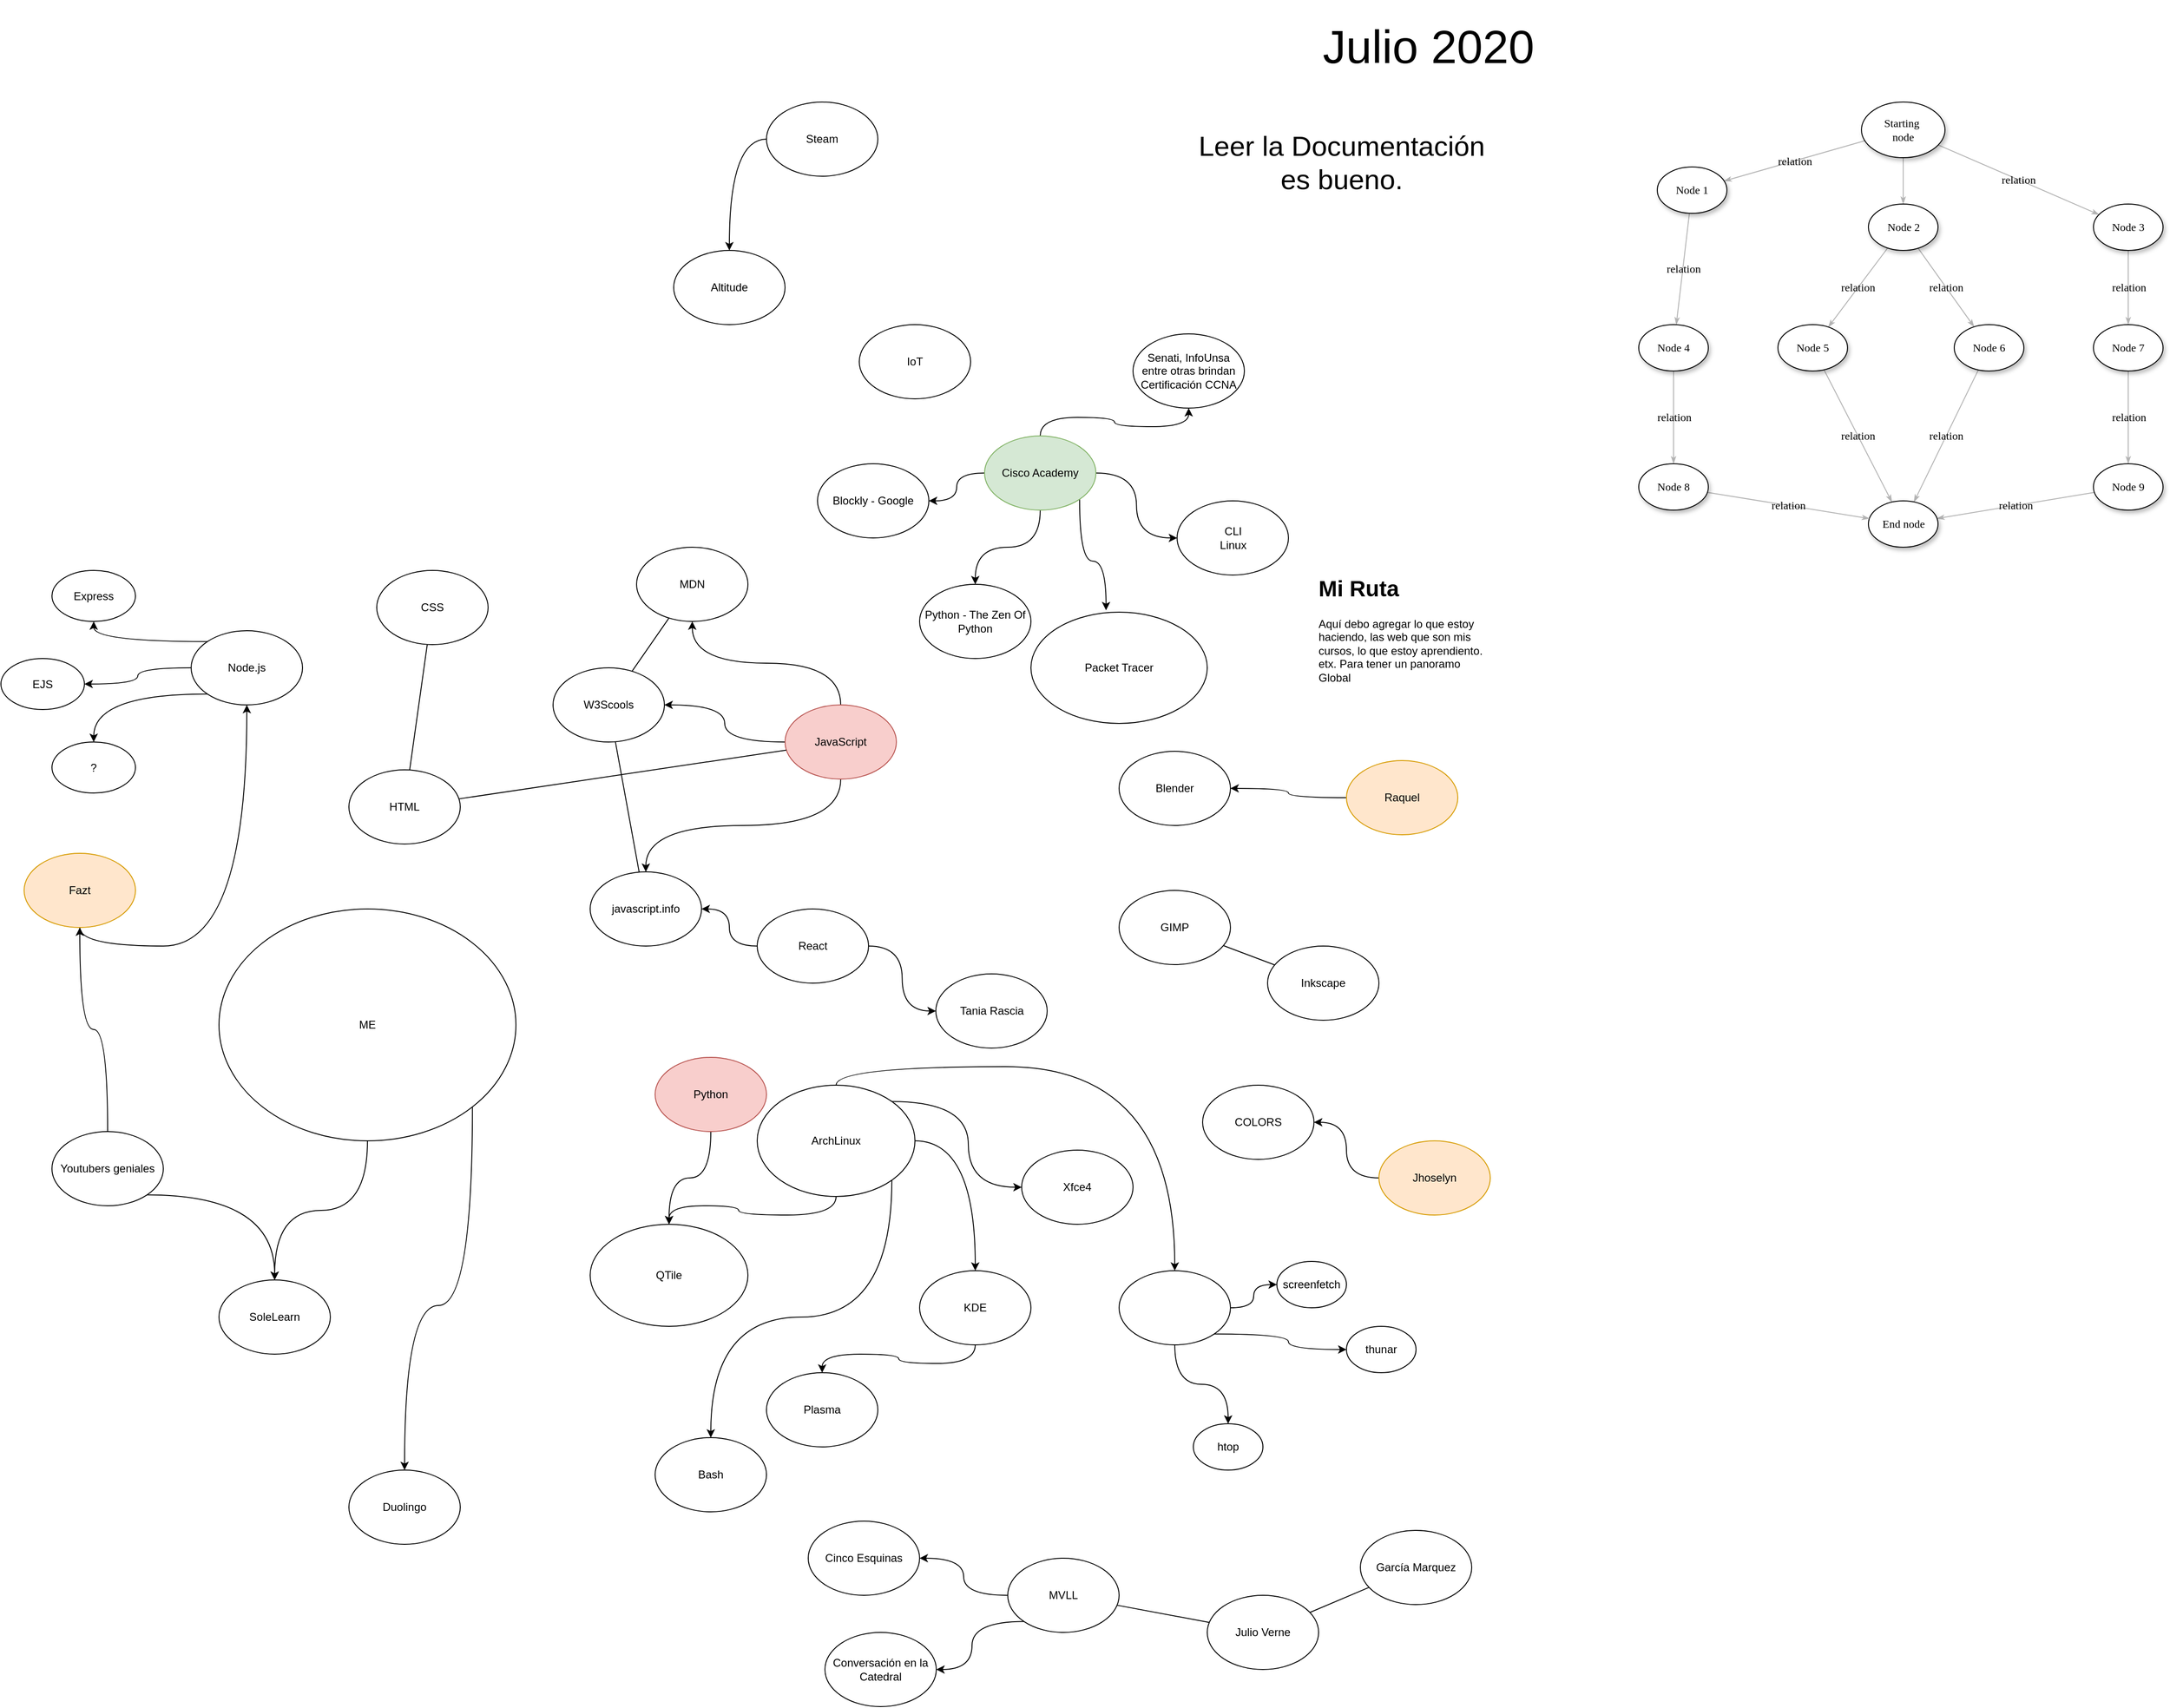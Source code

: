 <mxfile version="13.5.1" type="github"><diagram name="Page-1" id="42789a77-a242-8287-6e28-9cd8cfd52e62"><mxGraphModel dx="5440" dy="4235" grid="1" gridSize="10" guides="1" tooltips="1" connect="1" arrows="1" fold="1" page="1" pageScale="1" pageWidth="1100" pageHeight="850" background="#ffffff" math="0" shadow="0"><root><mxCell id="0"/><mxCell id="1" parent="0"/><mxCell id="1ea317790d2ca983-12" style="edgeStyle=none;rounded=1;html=1;labelBackgroundColor=none;startArrow=none;startFill=0;startSize=5;endArrow=classicThin;endFill=1;endSize=5;jettySize=auto;orthogonalLoop=1;strokeColor=#B3B3B3;strokeWidth=1;fontFamily=Verdana;fontSize=12" parent="1" source="1ea317790d2ca983-1" target="1ea317790d2ca983-2" edge="1"><mxGeometry relative="1" as="geometry"/></mxCell><mxCell id="1ea317790d2ca983-13" value="relation" style="edgeStyle=none;rounded=1;html=1;labelBackgroundColor=none;startArrow=none;startFill=0;startSize=5;endArrow=classicThin;endFill=1;endSize=5;jettySize=auto;orthogonalLoop=1;strokeColor=#B3B3B3;strokeWidth=1;fontFamily=Verdana;fontSize=12" parent="1" source="1ea317790d2ca983-1" target="1ea317790d2ca983-9" edge="1"><mxGeometry relative="1" as="geometry"/></mxCell><mxCell id="1ea317790d2ca983-14" value="relation" style="edgeStyle=none;rounded=1;html=1;labelBackgroundColor=none;startArrow=none;startFill=0;startSize=5;endArrow=classicThin;endFill=1;endSize=5;jettySize=auto;orthogonalLoop=1;strokeColor=#B3B3B3;strokeWidth=1;fontFamily=Verdana;fontSize=12" parent="1" source="1ea317790d2ca983-1" target="1ea317790d2ca983-3" edge="1"><mxGeometry relative="1" as="geometry"/></mxCell><mxCell id="1ea317790d2ca983-1" value="Starting&amp;nbsp;&lt;div&gt;node&lt;/div&gt;" style="ellipse;whiteSpace=wrap;html=1;rounded=0;shadow=1;comic=0;labelBackgroundColor=none;strokeWidth=1;fontFamily=Verdana;fontSize=12;align=center;" parent="1" vertex="1"><mxGeometry x="1410" y="-1050" width="90" height="60" as="geometry"/></mxCell><mxCell id="1ea317790d2ca983-21" value="relation" style="edgeStyle=none;rounded=1;html=1;labelBackgroundColor=none;startArrow=none;startFill=0;startSize=5;endArrow=classicThin;endFill=1;endSize=5;jettySize=auto;orthogonalLoop=1;strokeColor=#B3B3B3;strokeWidth=1;fontFamily=Verdana;fontSize=12" parent="1" source="1ea317790d2ca983-2" target="1ea317790d2ca983-7" edge="1"><mxGeometry relative="1" as="geometry"/></mxCell><mxCell id="1ea317790d2ca983-22" value="relation" style="edgeStyle=none;rounded=1;html=1;labelBackgroundColor=none;startArrow=none;startFill=0;startSize=5;endArrow=classicThin;endFill=1;endSize=5;jettySize=auto;orthogonalLoop=1;strokeColor=#B3B3B3;strokeWidth=1;fontFamily=Verdana;fontSize=12" parent="1" source="1ea317790d2ca983-2" target="1ea317790d2ca983-6" edge="1"><mxGeometry relative="1" as="geometry"/></mxCell><mxCell id="1ea317790d2ca983-2" value="&lt;span&gt;Node 2&lt;/span&gt;" style="ellipse;whiteSpace=wrap;html=1;rounded=0;shadow=1;comic=0;labelBackgroundColor=none;strokeWidth=1;fontFamily=Verdana;fontSize=12;align=center;" parent="1" vertex="1"><mxGeometry x="1417.5" y="-940" width="75" height="50" as="geometry"/></mxCell><mxCell id="1ea317790d2ca983-15" value="relation" style="edgeStyle=none;rounded=1;html=1;labelBackgroundColor=none;startArrow=none;startFill=0;startSize=5;endArrow=classicThin;endFill=1;endSize=5;jettySize=auto;orthogonalLoop=1;strokeColor=#B3B3B3;strokeWidth=1;fontFamily=Verdana;fontSize=12" parent="1" source="1ea317790d2ca983-3" target="1ea317790d2ca983-4" edge="1"><mxGeometry relative="1" as="geometry"/></mxCell><mxCell id="1ea317790d2ca983-3" value="&lt;span&gt;Node 3&lt;/span&gt;" style="ellipse;whiteSpace=wrap;html=1;rounded=0;shadow=1;comic=0;labelBackgroundColor=none;strokeWidth=1;fontFamily=Verdana;fontSize=12;align=center;" parent="1" vertex="1"><mxGeometry x="1660" y="-940" width="75" height="50" as="geometry"/></mxCell><mxCell id="1ea317790d2ca983-16" value="relation" style="edgeStyle=none;rounded=1;html=1;labelBackgroundColor=none;startArrow=none;startFill=0;startSize=5;endArrow=classicThin;endFill=1;endSize=5;jettySize=auto;orthogonalLoop=1;strokeColor=#B3B3B3;strokeWidth=1;fontFamily=Verdana;fontSize=12" parent="1" source="1ea317790d2ca983-4" target="1ea317790d2ca983-5" edge="1"><mxGeometry relative="1" as="geometry"/></mxCell><mxCell id="1ea317790d2ca983-4" value="&lt;span&gt;Node 7&lt;/span&gt;" style="ellipse;whiteSpace=wrap;html=1;rounded=0;shadow=1;comic=0;labelBackgroundColor=none;strokeWidth=1;fontFamily=Verdana;fontSize=12;align=center;" parent="1" vertex="1"><mxGeometry x="1660" y="-810" width="75" height="50" as="geometry"/></mxCell><mxCell id="1ea317790d2ca983-17" value="relation" style="edgeStyle=none;rounded=1;html=1;labelBackgroundColor=none;startArrow=none;startFill=0;startSize=5;endArrow=classicThin;endFill=1;endSize=5;jettySize=auto;orthogonalLoop=1;strokeColor=#B3B3B3;strokeWidth=1;fontFamily=Verdana;fontSize=12" parent="1" source="1ea317790d2ca983-5" target="1ea317790d2ca983-8" edge="1"><mxGeometry relative="1" as="geometry"/></mxCell><mxCell id="1ea317790d2ca983-5" value="&lt;span&gt;Node 9&lt;/span&gt;" style="ellipse;whiteSpace=wrap;html=1;rounded=0;shadow=1;comic=0;labelBackgroundColor=none;strokeWidth=1;fontFamily=Verdana;fontSize=12;align=center;" parent="1" vertex="1"><mxGeometry x="1660" y="-660" width="75" height="50" as="geometry"/></mxCell><mxCell id="1ea317790d2ca983-23" value="relation" style="edgeStyle=none;rounded=1;html=1;labelBackgroundColor=none;startArrow=none;startFill=0;startSize=5;endArrow=classicThin;endFill=1;endSize=5;jettySize=auto;orthogonalLoop=1;strokeColor=#B3B3B3;strokeWidth=1;fontFamily=Verdana;fontSize=12" parent="1" source="1ea317790d2ca983-6" target="1ea317790d2ca983-8" edge="1"><mxGeometry relative="1" as="geometry"/></mxCell><mxCell id="1ea317790d2ca983-6" value="&lt;span&gt;Node 6&lt;/span&gt;" style="ellipse;whiteSpace=wrap;html=1;rounded=0;shadow=1;comic=0;labelBackgroundColor=none;strokeWidth=1;fontFamily=Verdana;fontSize=12;align=center;" parent="1" vertex="1"><mxGeometry x="1510" y="-810" width="75" height="50" as="geometry"/></mxCell><mxCell id="1ea317790d2ca983-24" value="relation" style="edgeStyle=none;rounded=1;html=1;labelBackgroundColor=none;startArrow=none;startFill=0;startSize=5;endArrow=classicThin;endFill=1;endSize=5;jettySize=auto;orthogonalLoop=1;strokeColor=#B3B3B3;strokeWidth=1;fontFamily=Verdana;fontSize=12" parent="1" source="1ea317790d2ca983-7" target="1ea317790d2ca983-8" edge="1"><mxGeometry relative="1" as="geometry"/></mxCell><mxCell id="1ea317790d2ca983-7" value="&lt;span&gt;Node 5&lt;/span&gt;" style="ellipse;whiteSpace=wrap;html=1;rounded=0;shadow=1;comic=0;labelBackgroundColor=none;strokeWidth=1;fontFamily=Verdana;fontSize=12;align=center;" parent="1" vertex="1"><mxGeometry x="1320" y="-810" width="75" height="50" as="geometry"/></mxCell><mxCell id="1ea317790d2ca983-8" value="End node" style="ellipse;whiteSpace=wrap;html=1;rounded=0;shadow=1;comic=0;labelBackgroundColor=none;strokeWidth=1;fontFamily=Verdana;fontSize=12;align=center;" parent="1" vertex="1"><mxGeometry x="1417.5" y="-620" width="75" height="50" as="geometry"/></mxCell><mxCell id="1ea317790d2ca983-19" value="relation" style="edgeStyle=none;rounded=1;html=1;labelBackgroundColor=none;startArrow=none;startFill=0;startSize=5;endArrow=classicThin;endFill=1;endSize=5;jettySize=auto;orthogonalLoop=1;strokeColor=#B3B3B3;strokeWidth=1;fontFamily=Verdana;fontSize=12" parent="1" source="1ea317790d2ca983-9" target="1ea317790d2ca983-10" edge="1"><mxGeometry relative="1" as="geometry"/></mxCell><mxCell id="1ea317790d2ca983-9" value="Node 1" style="ellipse;whiteSpace=wrap;html=1;rounded=0;shadow=1;comic=0;labelBackgroundColor=none;strokeWidth=1;fontFamily=Verdana;fontSize=12;align=center;" parent="1" vertex="1"><mxGeometry x="1190" y="-980" width="75" height="50" as="geometry"/></mxCell><mxCell id="1ea317790d2ca983-20" value="relation" style="edgeStyle=none;rounded=1;html=1;labelBackgroundColor=none;startArrow=none;startFill=0;startSize=5;endArrow=classicThin;endFill=1;endSize=5;jettySize=auto;orthogonalLoop=1;strokeColor=#B3B3B3;strokeWidth=1;fontFamily=Verdana;fontSize=12" parent="1" source="1ea317790d2ca983-10" target="1ea317790d2ca983-11" edge="1"><mxGeometry relative="1" as="geometry"/></mxCell><mxCell id="1ea317790d2ca983-10" value="&lt;span&gt;Node 4&lt;/span&gt;" style="ellipse;whiteSpace=wrap;html=1;rounded=0;shadow=1;comic=0;labelBackgroundColor=none;strokeWidth=1;fontFamily=Verdana;fontSize=12;align=center;" parent="1" vertex="1"><mxGeometry x="1170" y="-810" width="75" height="50" as="geometry"/></mxCell><mxCell id="1ea317790d2ca983-18" value="relation" style="edgeStyle=none;rounded=1;html=1;labelBackgroundColor=none;startArrow=none;startFill=0;startSize=5;endArrow=classicThin;endFill=1;endSize=5;jettySize=auto;orthogonalLoop=1;strokeColor=#B3B3B3;strokeWidth=1;fontFamily=Verdana;fontSize=12" parent="1" source="1ea317790d2ca983-11" target="1ea317790d2ca983-8" edge="1"><mxGeometry relative="1" as="geometry"/></mxCell><mxCell id="1ea317790d2ca983-11" value="&lt;span&gt;Node 8&lt;/span&gt;" style="ellipse;whiteSpace=wrap;html=1;rounded=0;shadow=1;comic=0;labelBackgroundColor=none;strokeWidth=1;fontFamily=Verdana;fontSize=12;align=center;" parent="1" vertex="1"><mxGeometry x="1170" y="-660" width="75" height="50" as="geometry"/></mxCell><mxCell id="slAMN-dLhrTw4TwVvP2D-1" value="Blockly - Google" style="ellipse;whiteSpace=wrap;html=1;" vertex="1" parent="1"><mxGeometry x="285" y="-660" width="120" height="80" as="geometry"/></mxCell><mxCell id="slAMN-dLhrTw4TwVvP2D-4" style="edgeStyle=orthogonalEdgeStyle;rounded=0;orthogonalLoop=1;jettySize=auto;html=1;exitX=0;exitY=0.5;exitDx=0;exitDy=0;curved=1;" edge="1" parent="1" source="slAMN-dLhrTw4TwVvP2D-2" target="slAMN-dLhrTw4TwVvP2D-1"><mxGeometry relative="1" as="geometry"/></mxCell><mxCell id="slAMN-dLhrTw4TwVvP2D-5" style="edgeStyle=orthogonalEdgeStyle;curved=1;rounded=0;orthogonalLoop=1;jettySize=auto;html=1;exitX=0.5;exitY=1;exitDx=0;exitDy=0;" edge="1" parent="1" source="slAMN-dLhrTw4TwVvP2D-2" target="slAMN-dLhrTw4TwVvP2D-3"><mxGeometry relative="1" as="geometry"/></mxCell><mxCell id="slAMN-dLhrTw4TwVvP2D-8" style="edgeStyle=orthogonalEdgeStyle;curved=1;rounded=0;orthogonalLoop=1;jettySize=auto;html=1;exitX=1;exitY=1;exitDx=0;exitDy=0;entryX=0.426;entryY=-0.017;entryDx=0;entryDy=0;entryPerimeter=0;" edge="1" parent="1" source="slAMN-dLhrTw4TwVvP2D-2" target="slAMN-dLhrTw4TwVvP2D-7"><mxGeometry relative="1" as="geometry"/></mxCell><mxCell id="slAMN-dLhrTw4TwVvP2D-9" style="edgeStyle=orthogonalEdgeStyle;curved=1;rounded=0;orthogonalLoop=1;jettySize=auto;html=1;exitX=1;exitY=0.5;exitDx=0;exitDy=0;" edge="1" parent="1" source="slAMN-dLhrTw4TwVvP2D-2" target="slAMN-dLhrTw4TwVvP2D-6"><mxGeometry relative="1" as="geometry"/></mxCell><mxCell id="slAMN-dLhrTw4TwVvP2D-36" style="edgeStyle=orthogonalEdgeStyle;curved=1;rounded=0;orthogonalLoop=1;jettySize=auto;html=1;exitX=0.5;exitY=0;exitDx=0;exitDy=0;fontSize=12;" edge="1" parent="1" source="slAMN-dLhrTw4TwVvP2D-2" target="slAMN-dLhrTw4TwVvP2D-35"><mxGeometry relative="1" as="geometry"/></mxCell><mxCell id="slAMN-dLhrTw4TwVvP2D-2" value="Cisco Academy" style="ellipse;whiteSpace=wrap;html=1;fillColor=#d5e8d4;strokeColor=#82b366;" vertex="1" parent="1"><mxGeometry x="465" y="-690" width="120" height="80" as="geometry"/></mxCell><mxCell id="slAMN-dLhrTw4TwVvP2D-3" value="Python - The Zen Of Python" style="ellipse;whiteSpace=wrap;html=1;" vertex="1" parent="1"><mxGeometry x="395" y="-530" width="120" height="80" as="geometry"/></mxCell><mxCell id="slAMN-dLhrTw4TwVvP2D-6" value="CLI&lt;br&gt;Linux" style="ellipse;whiteSpace=wrap;html=1;" vertex="1" parent="1"><mxGeometry x="672.5" y="-620" width="120" height="80" as="geometry"/></mxCell><mxCell id="slAMN-dLhrTw4TwVvP2D-7" value="Packet Tracer" style="ellipse;whiteSpace=wrap;html=1;" vertex="1" parent="1"><mxGeometry x="515" y="-500" width="190" height="120" as="geometry"/></mxCell><mxCell id="slAMN-dLhrTw4TwVvP2D-10" value="W3Scools" style="ellipse;whiteSpace=wrap;html=1;" vertex="1" parent="1"><mxGeometry y="-440" width="120" height="80" as="geometry"/></mxCell><mxCell id="slAMN-dLhrTw4TwVvP2D-11" value="MDN" style="ellipse;whiteSpace=wrap;html=1;" vertex="1" parent="1"><mxGeometry x="90" y="-570" width="120" height="80" as="geometry"/></mxCell><mxCell id="slAMN-dLhrTw4TwVvP2D-12" value="javascript.info" style="ellipse;whiteSpace=wrap;html=1;" vertex="1" parent="1"><mxGeometry x="40" y="-220" width="120" height="80" as="geometry"/></mxCell><mxCell id="slAMN-dLhrTw4TwVvP2D-13" value="" style="endArrow=none;html=1;" edge="1" parent="1" source="slAMN-dLhrTw4TwVvP2D-11" target="slAMN-dLhrTw4TwVvP2D-10"><mxGeometry width="50" height="50" relative="1" as="geometry"><mxPoint x="470" y="-280" as="sourcePoint"/><mxPoint x="520" y="-330" as="targetPoint"/></mxGeometry></mxCell><mxCell id="slAMN-dLhrTw4TwVvP2D-14" value="" style="endArrow=none;html=1;" edge="1" parent="1" source="slAMN-dLhrTw4TwVvP2D-10" target="slAMN-dLhrTw4TwVvP2D-12"><mxGeometry width="50" height="50" relative="1" as="geometry"><mxPoint x="470" y="-280" as="sourcePoint"/><mxPoint x="520" y="-330" as="targetPoint"/></mxGeometry></mxCell><mxCell id="slAMN-dLhrTw4TwVvP2D-17" style="edgeStyle=orthogonalEdgeStyle;curved=1;rounded=0;orthogonalLoop=1;jettySize=auto;html=1;exitX=0;exitY=0.5;exitDx=0;exitDy=0;" edge="1" parent="1" source="slAMN-dLhrTw4TwVvP2D-15" target="slAMN-dLhrTw4TwVvP2D-12"><mxGeometry relative="1" as="geometry"/></mxCell><mxCell id="slAMN-dLhrTw4TwVvP2D-19" style="edgeStyle=orthogonalEdgeStyle;curved=1;rounded=0;orthogonalLoop=1;jettySize=auto;html=1;exitX=1;exitY=0.5;exitDx=0;exitDy=0;" edge="1" parent="1" source="slAMN-dLhrTw4TwVvP2D-15" target="slAMN-dLhrTw4TwVvP2D-18"><mxGeometry relative="1" as="geometry"/></mxCell><mxCell id="slAMN-dLhrTw4TwVvP2D-15" value="React" style="ellipse;whiteSpace=wrap;html=1;" vertex="1" parent="1"><mxGeometry x="220" y="-180" width="120" height="80" as="geometry"/></mxCell><mxCell id="slAMN-dLhrTw4TwVvP2D-18" value="Tania Rascia" style="ellipse;whiteSpace=wrap;html=1;" vertex="1" parent="1"><mxGeometry x="412.5" y="-110" width="120" height="80" as="geometry"/></mxCell><mxCell id="slAMN-dLhrTw4TwVvP2D-37" style="edgeStyle=orthogonalEdgeStyle;curved=1;rounded=0;orthogonalLoop=1;jettySize=auto;html=1;exitX=0;exitY=0.5;exitDx=0;exitDy=0;fontSize=12;" edge="1" parent="1" source="slAMN-dLhrTw4TwVvP2D-21" target="slAMN-dLhrTw4TwVvP2D-10"><mxGeometry relative="1" as="geometry"/></mxCell><mxCell id="slAMN-dLhrTw4TwVvP2D-38" style="edgeStyle=orthogonalEdgeStyle;curved=1;rounded=0;orthogonalLoop=1;jettySize=auto;html=1;fontSize=12;exitX=0.5;exitY=0;exitDx=0;exitDy=0;" edge="1" parent="1" source="slAMN-dLhrTw4TwVvP2D-21" target="slAMN-dLhrTw4TwVvP2D-11"><mxGeometry relative="1" as="geometry"/></mxCell><mxCell id="slAMN-dLhrTw4TwVvP2D-39" style="edgeStyle=orthogonalEdgeStyle;curved=1;rounded=0;orthogonalLoop=1;jettySize=auto;html=1;exitX=0.5;exitY=1;exitDx=0;exitDy=0;fontSize=12;" edge="1" parent="1" source="slAMN-dLhrTw4TwVvP2D-21" target="slAMN-dLhrTw4TwVvP2D-12"><mxGeometry relative="1" as="geometry"/></mxCell><mxCell id="slAMN-dLhrTw4TwVvP2D-21" value="JavaScript" style="ellipse;whiteSpace=wrap;html=1;fillColor=#f8cecc;strokeColor=#b85450;" vertex="1" parent="1"><mxGeometry x="250" y="-400" width="120" height="80" as="geometry"/></mxCell><mxCell id="slAMN-dLhrTw4TwVvP2D-23" value="&lt;h1&gt;Mi Ruta&lt;br&gt;&lt;/h1&gt;&lt;p&gt;Aquí debo agregar lo que estoy haciendo, las web que son mis cursos, lo que estoy aprendiento. etx. Para tener un panoramo Global&lt;br&gt;&lt;/p&gt;" style="text;html=1;strokeColor=none;fillColor=none;spacing=5;spacingTop=-20;whiteSpace=wrap;overflow=hidden;rounded=0;" vertex="1" parent="1"><mxGeometry x="820" y="-545" width="190" height="120" as="geometry"/></mxCell><UserObject label="Blender" link="blender.org/" id="slAMN-dLhrTw4TwVvP2D-24"><mxCell style="ellipse;whiteSpace=wrap;html=1;" vertex="1" parent="1"><mxGeometry x="610" y="-350" width="120" height="80" as="geometry"/></mxCell></UserObject><mxCell id="slAMN-dLhrTw4TwVvP2D-26" style="edgeStyle=orthogonalEdgeStyle;curved=1;rounded=0;orthogonalLoop=1;jettySize=auto;html=1;exitX=0;exitY=0.5;exitDx=0;exitDy=0;" edge="1" parent="1" source="slAMN-dLhrTw4TwVvP2D-25" target="slAMN-dLhrTw4TwVvP2D-24"><mxGeometry relative="1" as="geometry"/></mxCell><mxCell id="slAMN-dLhrTw4TwVvP2D-25" value="Raquel" style="ellipse;whiteSpace=wrap;html=1;fillColor=#ffe6cc;strokeColor=#d79b00;" vertex="1" parent="1"><mxGeometry x="855" y="-340" width="120" height="80" as="geometry"/></mxCell><mxCell id="slAMN-dLhrTw4TwVvP2D-27" value="GIMP" style="ellipse;whiteSpace=wrap;html=1;" vertex="1" parent="1"><mxGeometry x="610" y="-200" width="120" height="80" as="geometry"/></mxCell><mxCell id="slAMN-dLhrTw4TwVvP2D-28" value="Inkscape" style="ellipse;whiteSpace=wrap;html=1;" vertex="1" parent="1"><mxGeometry x="770" y="-140" width="120" height="80" as="geometry"/></mxCell><mxCell id="slAMN-dLhrTw4TwVvP2D-29" value="" style="endArrow=none;html=1;" edge="1" parent="1" source="slAMN-dLhrTw4TwVvP2D-27" target="slAMN-dLhrTw4TwVvP2D-28"><mxGeometry width="50" height="50" relative="1" as="geometry"><mxPoint x="570" y="-320" as="sourcePoint"/><mxPoint x="620" y="-370" as="targetPoint"/></mxGeometry></mxCell><mxCell id="slAMN-dLhrTw4TwVvP2D-30" value="Altitude" style="ellipse;whiteSpace=wrap;html=1;" vertex="1" parent="1"><mxGeometry x="130" y="-890" width="120" height="80" as="geometry"/></mxCell><mxCell id="slAMN-dLhrTw4TwVvP2D-31" value="Julio 2020" style="text;html=1;strokeColor=none;fillColor=none;align=center;verticalAlign=middle;whiteSpace=wrap;rounded=0;strokeWidth=1;fontSize=50;" vertex="1" parent="1"><mxGeometry x="820" y="-1160" width="247" height="100" as="geometry"/></mxCell><mxCell id="slAMN-dLhrTw4TwVvP2D-33" style="edgeStyle=orthogonalEdgeStyle;curved=1;rounded=0;orthogonalLoop=1;jettySize=auto;html=1;exitX=0;exitY=0.5;exitDx=0;exitDy=0;fontSize=12;" edge="1" parent="1" source="slAMN-dLhrTw4TwVvP2D-32" target="slAMN-dLhrTw4TwVvP2D-30"><mxGeometry relative="1" as="geometry"/></mxCell><mxCell id="slAMN-dLhrTw4TwVvP2D-32" value="Steam" style="ellipse;whiteSpace=wrap;html=1;strokeWidth=1;fontSize=12;" vertex="1" parent="1"><mxGeometry x="230" y="-1050" width="120" height="80" as="geometry"/></mxCell><mxCell id="slAMN-dLhrTw4TwVvP2D-34" value="IoT" style="ellipse;whiteSpace=wrap;html=1;strokeWidth=1;fontSize=12;" vertex="1" parent="1"><mxGeometry x="330" y="-810" width="120" height="80" as="geometry"/></mxCell><mxCell id="slAMN-dLhrTw4TwVvP2D-35" value="Senati, InfoUnsa entre otras brindan Certificación CCNA" style="ellipse;whiteSpace=wrap;html=1;strokeWidth=1;fontSize=12;" vertex="1" parent="1"><mxGeometry x="625" y="-800" width="120" height="80" as="geometry"/></mxCell><mxCell id="slAMN-dLhrTw4TwVvP2D-40" value="COLORS" style="ellipse;whiteSpace=wrap;html=1;strokeWidth=1;fontSize=12;" vertex="1" parent="1"><mxGeometry x="700" y="10" width="120" height="80" as="geometry"/></mxCell><mxCell id="slAMN-dLhrTw4TwVvP2D-42" style="edgeStyle=orthogonalEdgeStyle;curved=1;rounded=0;orthogonalLoop=1;jettySize=auto;html=1;exitX=0;exitY=0.5;exitDx=0;exitDy=0;fontSize=12;" edge="1" parent="1" source="slAMN-dLhrTw4TwVvP2D-41" target="slAMN-dLhrTw4TwVvP2D-40"><mxGeometry relative="1" as="geometry"/></mxCell><mxCell id="slAMN-dLhrTw4TwVvP2D-41" value="Jhoselyn" style="ellipse;whiteSpace=wrap;html=1;strokeWidth=1;fontSize=12;fillColor=#ffe6cc;strokeColor=#d79b00;" vertex="1" parent="1"><mxGeometry x="890" y="70" width="120" height="80" as="geometry"/></mxCell><mxCell id="slAMN-dLhrTw4TwVvP2D-49" style="edgeStyle=orthogonalEdgeStyle;curved=1;rounded=0;orthogonalLoop=1;jettySize=auto;html=1;exitX=0.5;exitY=1;exitDx=0;exitDy=0;fontSize=12;" edge="1" parent="1" source="slAMN-dLhrTw4TwVvP2D-43" target="slAMN-dLhrTw4TwVvP2D-44"><mxGeometry relative="1" as="geometry"/></mxCell><mxCell id="slAMN-dLhrTw4TwVvP2D-50" style="rounded=0;orthogonalLoop=1;jettySize=auto;html=1;exitX=1;exitY=0.5;exitDx=0;exitDy=0;fontSize=12;edgeStyle=orthogonalEdgeStyle;curved=1;" edge="1" parent="1" source="slAMN-dLhrTw4TwVvP2D-43" target="slAMN-dLhrTw4TwVvP2D-46"><mxGeometry relative="1" as="geometry"/></mxCell><mxCell id="slAMN-dLhrTw4TwVvP2D-53" style="edgeStyle=orthogonalEdgeStyle;curved=1;rounded=0;orthogonalLoop=1;jettySize=auto;html=1;exitX=1;exitY=0;exitDx=0;exitDy=0;fontSize=12;" edge="1" parent="1" source="slAMN-dLhrTw4TwVvP2D-43" target="slAMN-dLhrTw4TwVvP2D-52"><mxGeometry relative="1" as="geometry"/></mxCell><mxCell id="slAMN-dLhrTw4TwVvP2D-60" style="edgeStyle=orthogonalEdgeStyle;curved=1;rounded=0;orthogonalLoop=1;jettySize=auto;html=1;exitX=0.5;exitY=0;exitDx=0;exitDy=0;entryX=0.5;entryY=0;entryDx=0;entryDy=0;fontSize=12;" edge="1" parent="1" source="slAMN-dLhrTw4TwVvP2D-43" target="slAMN-dLhrTw4TwVvP2D-54"><mxGeometry relative="1" as="geometry"/></mxCell><mxCell id="slAMN-dLhrTw4TwVvP2D-72" style="edgeStyle=orthogonalEdgeStyle;curved=1;rounded=0;orthogonalLoop=1;jettySize=auto;html=1;exitX=1;exitY=1;exitDx=0;exitDy=0;fontSize=12;" edge="1" parent="1" source="slAMN-dLhrTw4TwVvP2D-43" target="slAMN-dLhrTw4TwVvP2D-59"><mxGeometry relative="1" as="geometry"/></mxCell><mxCell id="slAMN-dLhrTw4TwVvP2D-43" value="ArchLinux" style="ellipse;whiteSpace=wrap;html=1;strokeWidth=1;fontSize=12;" vertex="1" parent="1"><mxGeometry x="220" y="10" width="170" height="120" as="geometry"/></mxCell><mxCell id="slAMN-dLhrTw4TwVvP2D-44" value="QTile" style="ellipse;whiteSpace=wrap;html=1;strokeWidth=1;fontSize=12;" vertex="1" parent="1"><mxGeometry x="40" y="160" width="170" height="110" as="geometry"/></mxCell><mxCell id="slAMN-dLhrTw4TwVvP2D-48" style="edgeStyle=orthogonalEdgeStyle;curved=1;rounded=0;orthogonalLoop=1;jettySize=auto;html=1;exitX=0.5;exitY=1;exitDx=0;exitDy=0;fontSize=12;" edge="1" parent="1" source="slAMN-dLhrTw4TwVvP2D-45" target="slAMN-dLhrTw4TwVvP2D-44"><mxGeometry relative="1" as="geometry"/></mxCell><mxCell id="slAMN-dLhrTw4TwVvP2D-45" value="Python" style="ellipse;whiteSpace=wrap;html=1;strokeWidth=1;fontSize=12;fillColor=#f8cecc;strokeColor=#b85450;" vertex="1" parent="1"><mxGeometry x="110" y="-20" width="120" height="80" as="geometry"/></mxCell><mxCell id="slAMN-dLhrTw4TwVvP2D-51" style="edgeStyle=orthogonalEdgeStyle;curved=1;rounded=0;orthogonalLoop=1;jettySize=auto;html=1;exitX=0.5;exitY=1;exitDx=0;exitDy=0;fontSize=12;" edge="1" parent="1" source="slAMN-dLhrTw4TwVvP2D-46" target="slAMN-dLhrTw4TwVvP2D-47"><mxGeometry relative="1" as="geometry"/></mxCell><mxCell id="slAMN-dLhrTw4TwVvP2D-46" value="KDE" style="ellipse;whiteSpace=wrap;html=1;strokeWidth=1;fontSize=12;" vertex="1" parent="1"><mxGeometry x="395" y="210" width="120" height="80" as="geometry"/></mxCell><mxCell id="slAMN-dLhrTw4TwVvP2D-47" value="Plasma" style="ellipse;whiteSpace=wrap;html=1;strokeWidth=1;fontSize=12;" vertex="1" parent="1"><mxGeometry x="230" y="320" width="120" height="80" as="geometry"/></mxCell><mxCell id="slAMN-dLhrTw4TwVvP2D-52" value="Xfce4" style="ellipse;whiteSpace=wrap;html=1;strokeWidth=1;fontSize=12;" vertex="1" parent="1"><mxGeometry x="505" y="80" width="120" height="80" as="geometry"/></mxCell><mxCell id="slAMN-dLhrTw4TwVvP2D-61" style="edgeStyle=orthogonalEdgeStyle;curved=1;rounded=0;orthogonalLoop=1;jettySize=auto;html=1;exitX=1;exitY=0.5;exitDx=0;exitDy=0;fontSize=12;" edge="1" parent="1" source="slAMN-dLhrTw4TwVvP2D-54" target="slAMN-dLhrTw4TwVvP2D-58"><mxGeometry relative="1" as="geometry"/></mxCell><mxCell id="slAMN-dLhrTw4TwVvP2D-62" style="edgeStyle=orthogonalEdgeStyle;curved=1;rounded=0;orthogonalLoop=1;jettySize=auto;html=1;exitX=1;exitY=1;exitDx=0;exitDy=0;fontSize=12;" edge="1" parent="1" source="slAMN-dLhrTw4TwVvP2D-54" target="slAMN-dLhrTw4TwVvP2D-55"><mxGeometry relative="1" as="geometry"/></mxCell><mxCell id="slAMN-dLhrTw4TwVvP2D-63" style="edgeStyle=orthogonalEdgeStyle;curved=1;rounded=0;orthogonalLoop=1;jettySize=auto;html=1;exitX=0.5;exitY=1;exitDx=0;exitDy=0;fontSize=12;" edge="1" parent="1" source="slAMN-dLhrTw4TwVvP2D-54" target="slAMN-dLhrTw4TwVvP2D-57"><mxGeometry relative="1" as="geometry"/></mxCell><mxCell id="slAMN-dLhrTw4TwVvP2D-54" value="" style="ellipse;whiteSpace=wrap;html=1;strokeWidth=1;fontSize=12;" vertex="1" parent="1"><mxGeometry x="610" y="210" width="120" height="80" as="geometry"/></mxCell><mxCell id="slAMN-dLhrTw4TwVvP2D-55" value="thunar" style="ellipse;whiteSpace=wrap;html=1;strokeWidth=1;fontSize=12;" vertex="1" parent="1"><mxGeometry x="855" y="270" width="75" height="50" as="geometry"/></mxCell><mxCell id="slAMN-dLhrTw4TwVvP2D-57" value="htop" style="ellipse;whiteSpace=wrap;html=1;strokeWidth=1;fontSize=12;" vertex="1" parent="1"><mxGeometry x="690" y="375" width="75" height="50" as="geometry"/></mxCell><mxCell id="slAMN-dLhrTw4TwVvP2D-58" value="screenfetch" style="ellipse;whiteSpace=wrap;html=1;strokeWidth=1;fontSize=12;" vertex="1" parent="1"><mxGeometry x="780" y="200" width="75" height="50" as="geometry"/></mxCell><mxCell id="slAMN-dLhrTw4TwVvP2D-59" value="Bash" style="ellipse;whiteSpace=wrap;html=1;strokeWidth=1;fontSize=12;" vertex="1" parent="1"><mxGeometry x="110" y="390" width="120" height="80" as="geometry"/></mxCell><mxCell id="slAMN-dLhrTw4TwVvP2D-65" value="Conversación en la Catedral" style="ellipse;whiteSpace=wrap;html=1;strokeWidth=1;fontSize=12;" vertex="1" parent="1"><mxGeometry x="293" y="600" width="120" height="80" as="geometry"/></mxCell><mxCell id="slAMN-dLhrTw4TwVvP2D-68" style="edgeStyle=orthogonalEdgeStyle;curved=1;rounded=0;orthogonalLoop=1;jettySize=auto;html=1;exitX=0;exitY=0.5;exitDx=0;exitDy=0;fontSize=12;" edge="1" parent="1" source="slAMN-dLhrTw4TwVvP2D-66" target="slAMN-dLhrTw4TwVvP2D-67"><mxGeometry relative="1" as="geometry"/></mxCell><mxCell id="slAMN-dLhrTw4TwVvP2D-69" style="edgeStyle=orthogonalEdgeStyle;curved=1;rounded=0;orthogonalLoop=1;jettySize=auto;html=1;exitX=0;exitY=1;exitDx=0;exitDy=0;fontSize=12;" edge="1" parent="1" source="slAMN-dLhrTw4TwVvP2D-66" target="slAMN-dLhrTw4TwVvP2D-65"><mxGeometry relative="1" as="geometry"/></mxCell><mxCell id="slAMN-dLhrTw4TwVvP2D-66" value="MVLL" style="ellipse;whiteSpace=wrap;html=1;strokeWidth=1;fontSize=12;" vertex="1" parent="1"><mxGeometry x="490" y="520" width="120" height="80" as="geometry"/></mxCell><mxCell id="slAMN-dLhrTw4TwVvP2D-67" value="Cinco Esquinas" style="ellipse;whiteSpace=wrap;html=1;strokeWidth=1;fontSize=12;" vertex="1" parent="1"><mxGeometry x="275" y="480" width="120" height="80" as="geometry"/></mxCell><mxCell id="slAMN-dLhrTw4TwVvP2D-70" value="Julio Verne" style="ellipse;whiteSpace=wrap;html=1;strokeWidth=1;fontSize=12;" vertex="1" parent="1"><mxGeometry x="705" y="560" width="120" height="80" as="geometry"/></mxCell><mxCell id="slAMN-dLhrTw4TwVvP2D-71" value="García Marquez" style="ellipse;whiteSpace=wrap;html=1;strokeWidth=1;fontSize=12;" vertex="1" parent="1"><mxGeometry x="870" y="490" width="120" height="80" as="geometry"/></mxCell><mxCell id="slAMN-dLhrTw4TwVvP2D-73" value="" style="endArrow=none;html=1;fontSize=12;" edge="1" parent="1" source="slAMN-dLhrTw4TwVvP2D-66" target="slAMN-dLhrTw4TwVvP2D-70"><mxGeometry width="50" height="50" relative="1" as="geometry"><mxPoint x="490" y="600" as="sourcePoint"/><mxPoint x="540" y="550" as="targetPoint"/></mxGeometry></mxCell><mxCell id="slAMN-dLhrTw4TwVvP2D-74" value="" style="endArrow=none;html=1;fontSize=12;" edge="1" parent="1" source="slAMN-dLhrTw4TwVvP2D-70" target="slAMN-dLhrTw4TwVvP2D-71"><mxGeometry width="50" height="50" relative="1" as="geometry"><mxPoint x="490" y="470" as="sourcePoint"/><mxPoint x="540" y="420" as="targetPoint"/></mxGeometry></mxCell><mxCell id="slAMN-dLhrTw4TwVvP2D-75" value="&lt;font style=&quot;font-size: 30px&quot;&gt;Leer la Documentación es bueno.&lt;/font&gt;" style="text;html=1;strokeColor=none;fillColor=none;align=center;verticalAlign=middle;whiteSpace=wrap;rounded=0;fontSize=12;" vertex="1" parent="1"><mxGeometry x="680" y="-1020" width="340" height="70" as="geometry"/></mxCell><mxCell id="slAMN-dLhrTw4TwVvP2D-76" value="CSS" style="ellipse;whiteSpace=wrap;html=1;strokeWidth=1;fontSize=12;" vertex="1" parent="1"><mxGeometry x="-190" y="-545" width="120" height="80" as="geometry"/></mxCell><mxCell id="slAMN-dLhrTw4TwVvP2D-77" value="HTML" style="ellipse;whiteSpace=wrap;html=1;strokeWidth=1;fontSize=12;" vertex="1" parent="1"><mxGeometry x="-220" y="-330" width="120" height="80" as="geometry"/></mxCell><mxCell id="slAMN-dLhrTw4TwVvP2D-83" style="edgeStyle=orthogonalEdgeStyle;curved=1;rounded=0;orthogonalLoop=1;jettySize=auto;html=1;exitX=0;exitY=0;exitDx=0;exitDy=0;fontSize=12;" edge="1" parent="1" source="slAMN-dLhrTw4TwVvP2D-78" target="slAMN-dLhrTw4TwVvP2D-79"><mxGeometry relative="1" as="geometry"/></mxCell><mxCell id="slAMN-dLhrTw4TwVvP2D-84" style="edgeStyle=orthogonalEdgeStyle;curved=1;rounded=0;orthogonalLoop=1;jettySize=auto;html=1;exitX=0;exitY=0.5;exitDx=0;exitDy=0;fontSize=12;" edge="1" parent="1" source="slAMN-dLhrTw4TwVvP2D-78" target="slAMN-dLhrTw4TwVvP2D-80"><mxGeometry relative="1" as="geometry"/></mxCell><mxCell id="slAMN-dLhrTw4TwVvP2D-85" style="edgeStyle=orthogonalEdgeStyle;curved=1;rounded=0;orthogonalLoop=1;jettySize=auto;html=1;exitX=0;exitY=1;exitDx=0;exitDy=0;fontSize=12;" edge="1" parent="1" source="slAMN-dLhrTw4TwVvP2D-78" target="slAMN-dLhrTw4TwVvP2D-82"><mxGeometry relative="1" as="geometry"/></mxCell><mxCell id="slAMN-dLhrTw4TwVvP2D-78" value="Node.js" style="ellipse;whiteSpace=wrap;html=1;strokeWidth=1;fontSize=12;" vertex="1" parent="1"><mxGeometry x="-390" y="-480" width="120" height="80" as="geometry"/></mxCell><mxCell id="slAMN-dLhrTw4TwVvP2D-79" value="Express" style="ellipse;whiteSpace=wrap;html=1;strokeWidth=1;fontSize=12;" vertex="1" parent="1"><mxGeometry x="-540" y="-545" width="90" height="55" as="geometry"/></mxCell><mxCell id="slAMN-dLhrTw4TwVvP2D-80" value="EJS" style="ellipse;whiteSpace=wrap;html=1;strokeWidth=1;fontSize=12;" vertex="1" parent="1"><mxGeometry x="-595" y="-450" width="90" height="55" as="geometry"/></mxCell><mxCell id="slAMN-dLhrTw4TwVvP2D-82" value="?" style="ellipse;whiteSpace=wrap;html=1;strokeWidth=1;fontSize=12;" vertex="1" parent="1"><mxGeometry x="-540" y="-360" width="90" height="55" as="geometry"/></mxCell><mxCell id="slAMN-dLhrTw4TwVvP2D-87" style="edgeStyle=orthogonalEdgeStyle;curved=1;rounded=0;orthogonalLoop=1;jettySize=auto;html=1;exitX=0.5;exitY=1;exitDx=0;exitDy=0;fontSize=12;" edge="1" parent="1" source="slAMN-dLhrTw4TwVvP2D-86" target="slAMN-dLhrTw4TwVvP2D-78"><mxGeometry relative="1" as="geometry"/></mxCell><mxCell id="slAMN-dLhrTw4TwVvP2D-86" value="Fazt" style="ellipse;whiteSpace=wrap;html=1;strokeWidth=1;fontSize=12;fillColor=#ffe6cc;strokeColor=#d79b00;" vertex="1" parent="1"><mxGeometry x="-570" y="-240" width="120" height="80" as="geometry"/></mxCell><mxCell id="slAMN-dLhrTw4TwVvP2D-88" value="" style="endArrow=none;html=1;fontSize=12;" edge="1" parent="1" source="slAMN-dLhrTw4TwVvP2D-77" target="slAMN-dLhrTw4TwVvP2D-76"><mxGeometry width="50" height="50" relative="1" as="geometry"><mxPoint x="-220" y="-280" as="sourcePoint"/><mxPoint x="-170" y="-330" as="targetPoint"/></mxGeometry></mxCell><mxCell id="slAMN-dLhrTw4TwVvP2D-89" value="" style="endArrow=none;html=1;fontSize=12;" edge="1" parent="1" source="slAMN-dLhrTw4TwVvP2D-77" target="slAMN-dLhrTw4TwVvP2D-21"><mxGeometry width="50" height="50" relative="1" as="geometry"><mxPoint x="-170" y="-280" as="sourcePoint"/><mxPoint x="-170" y="-330" as="targetPoint"/></mxGeometry></mxCell><mxCell id="slAMN-dLhrTw4TwVvP2D-91" value="Duolingo" style="ellipse;whiteSpace=wrap;html=1;strokeWidth=1;fontSize=12;" vertex="1" parent="1"><mxGeometry x="-220" y="425" width="120" height="80" as="geometry"/></mxCell><mxCell id="slAMN-dLhrTw4TwVvP2D-92" value="SoleLearn" style="ellipse;whiteSpace=wrap;html=1;strokeWidth=1;fontSize=12;" vertex="1" parent="1"><mxGeometry x="-360" y="220" width="120" height="80" as="geometry"/></mxCell><mxCell id="slAMN-dLhrTw4TwVvP2D-96" style="edgeStyle=orthogonalEdgeStyle;curved=1;rounded=0;orthogonalLoop=1;jettySize=auto;html=1;exitX=1;exitY=1;exitDx=0;exitDy=0;fontSize=12;" edge="1" parent="1" source="slAMN-dLhrTw4TwVvP2D-93" target="slAMN-dLhrTw4TwVvP2D-92"><mxGeometry relative="1" as="geometry"/></mxCell><mxCell id="slAMN-dLhrTw4TwVvP2D-97" style="edgeStyle=orthogonalEdgeStyle;curved=1;rounded=0;orthogonalLoop=1;jettySize=auto;html=1;exitX=0.5;exitY=0;exitDx=0;exitDy=0;fontSize=12;" edge="1" parent="1" source="slAMN-dLhrTw4TwVvP2D-93" target="slAMN-dLhrTw4TwVvP2D-86"><mxGeometry relative="1" as="geometry"/></mxCell><mxCell id="slAMN-dLhrTw4TwVvP2D-93" value="Youtubers geniales" style="ellipse;whiteSpace=wrap;html=1;strokeWidth=1;fontSize=12;" vertex="1" parent="1"><mxGeometry x="-540" y="60" width="120" height="80" as="geometry"/></mxCell><mxCell id="slAMN-dLhrTw4TwVvP2D-95" style="edgeStyle=orthogonalEdgeStyle;curved=1;rounded=0;orthogonalLoop=1;jettySize=auto;html=1;exitX=0.5;exitY=1;exitDx=0;exitDy=0;fontSize=12;" edge="1" parent="1" source="slAMN-dLhrTw4TwVvP2D-94" target="slAMN-dLhrTw4TwVvP2D-92"><mxGeometry relative="1" as="geometry"/></mxCell><mxCell id="slAMN-dLhrTw4TwVvP2D-98" style="edgeStyle=orthogonalEdgeStyle;curved=1;rounded=0;orthogonalLoop=1;jettySize=auto;html=1;exitX=1;exitY=1;exitDx=0;exitDy=0;fontSize=12;" edge="1" parent="1" source="slAMN-dLhrTw4TwVvP2D-94" target="slAMN-dLhrTw4TwVvP2D-91"><mxGeometry relative="1" as="geometry"/></mxCell><mxCell id="slAMN-dLhrTw4TwVvP2D-94" value="ME" style="ellipse;whiteSpace=wrap;html=1;strokeWidth=1;fontSize=12;" vertex="1" parent="1"><mxGeometry x="-360" y="-180" width="320" height="250" as="geometry"/></mxCell></root></mxGraphModel></diagram></mxfile>